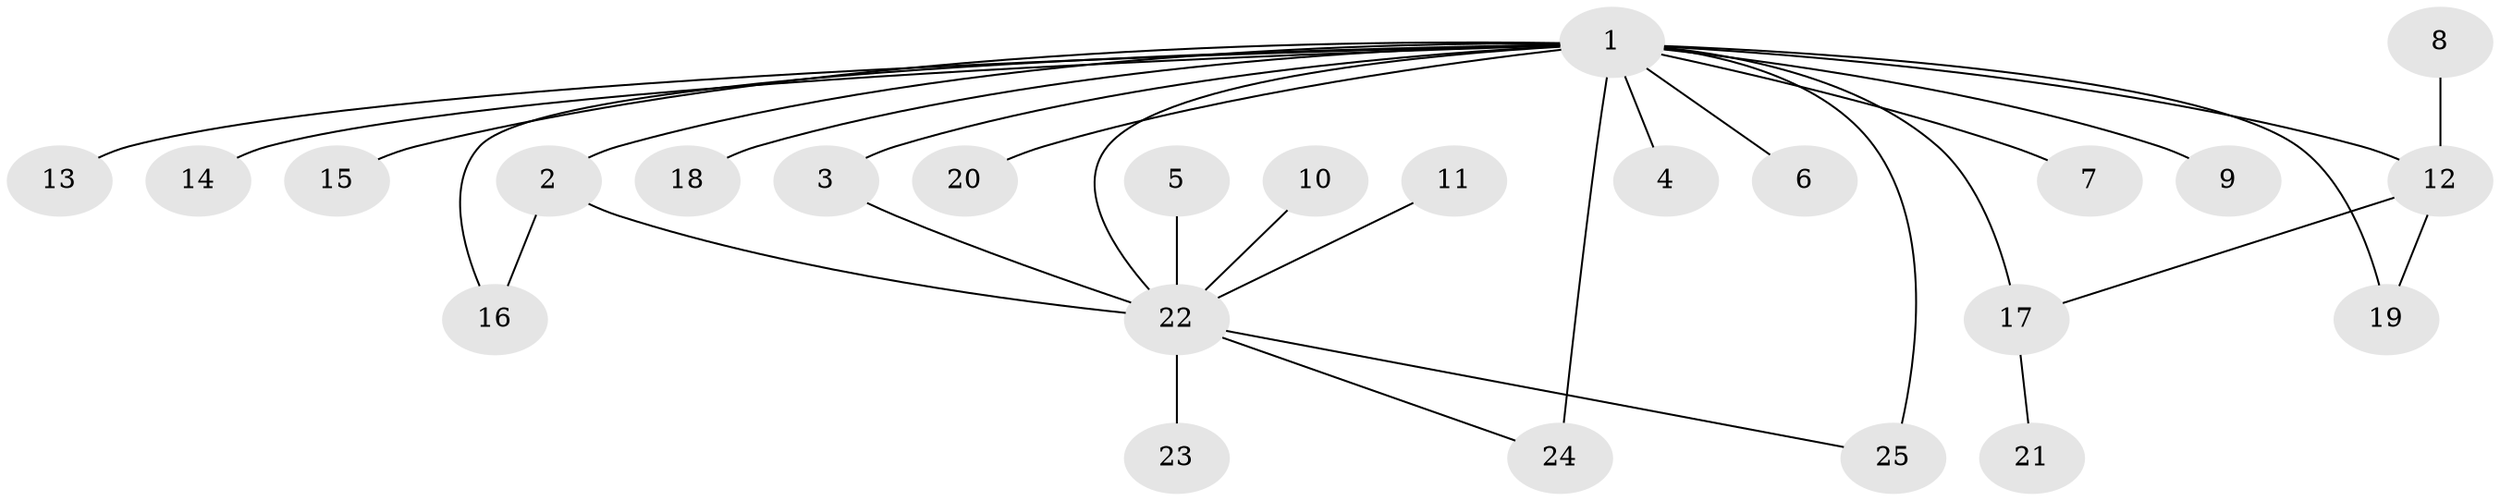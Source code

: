 // original degree distribution, {11: 0.02, 17: 0.02, 8: 0.02, 10: 0.02, 3: 0.1, 4: 0.08, 2: 0.32, 1: 0.42}
// Generated by graph-tools (version 1.1) at 2025/25/03/09/25 03:25:56]
// undirected, 25 vertices, 31 edges
graph export_dot {
graph [start="1"]
  node [color=gray90,style=filled];
  1;
  2;
  3;
  4;
  5;
  6;
  7;
  8;
  9;
  10;
  11;
  12;
  13;
  14;
  15;
  16;
  17;
  18;
  19;
  20;
  21;
  22;
  23;
  24;
  25;
  1 -- 2 [weight=1.0];
  1 -- 3 [weight=1.0];
  1 -- 4 [weight=1.0];
  1 -- 6 [weight=1.0];
  1 -- 7 [weight=1.0];
  1 -- 9 [weight=1.0];
  1 -- 12 [weight=2.0];
  1 -- 13 [weight=1.0];
  1 -- 14 [weight=1.0];
  1 -- 15 [weight=1.0];
  1 -- 16 [weight=1.0];
  1 -- 17 [weight=3.0];
  1 -- 18 [weight=1.0];
  1 -- 19 [weight=1.0];
  1 -- 20 [weight=1.0];
  1 -- 22 [weight=2.0];
  1 -- 24 [weight=2.0];
  1 -- 25 [weight=2.0];
  2 -- 16 [weight=1.0];
  2 -- 22 [weight=1.0];
  3 -- 22 [weight=1.0];
  5 -- 22 [weight=1.0];
  8 -- 12 [weight=1.0];
  10 -- 22 [weight=1.0];
  11 -- 22 [weight=1.0];
  12 -- 17 [weight=1.0];
  12 -- 19 [weight=1.0];
  17 -- 21 [weight=1.0];
  22 -- 23 [weight=1.0];
  22 -- 24 [weight=1.0];
  22 -- 25 [weight=1.0];
}
